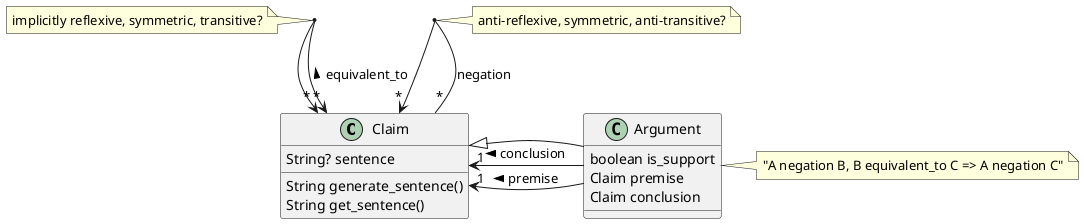 @startuml

class Claim {
  String? sentence
  ' String negation_sentence  (must be != sentence)
  String generate_sentence()
  String get_sentence()
}

Claim "*" <-> "*" Claim : > equivalent_to
note  "implicitly reflexive, symmetric, transitive?" as N2
(Claim, Claim) . N2

'(Claim, Claim) . ClaimEquivalence
'ClaimEquivalenceClass o-> "*" Claim

'ClaimEquivalence "*" -> "*" ClaimEquivalence : > negation

Claim "*" -> "*" Claim : > negation
note  "anti-reflexive, symmetric, anti-transitive?" as N1
(Claim, Claim) .. N1

'Claim o-> Claim : > supports

class Argument {
  boolean is_support
  Claim premise
  Claim conclusion
}
note right: "A negation B, B equivalent_to C => A negation C"

Claim "1" <- Argument: < premise 
Claim "1" <- Argument: < conclusion

Claim <|-- Argument


@enduml

